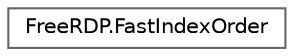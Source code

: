 digraph "Graphical Class Hierarchy"
{
 // LATEX_PDF_SIZE
  bgcolor="transparent";
  edge [fontname=Helvetica,fontsize=10,labelfontname=Helvetica,labelfontsize=10];
  node [fontname=Helvetica,fontsize=10,shape=box,height=0.2,width=0.4];
  rankdir="LR";
  Node0 [id="Node000000",label="FreeRDP.FastIndexOrder",height=0.2,width=0.4,color="grey40", fillcolor="white", style="filled",URL="$struct_free_r_d_p_1_1_fast_index_order.html",tooltip=" "];
}
